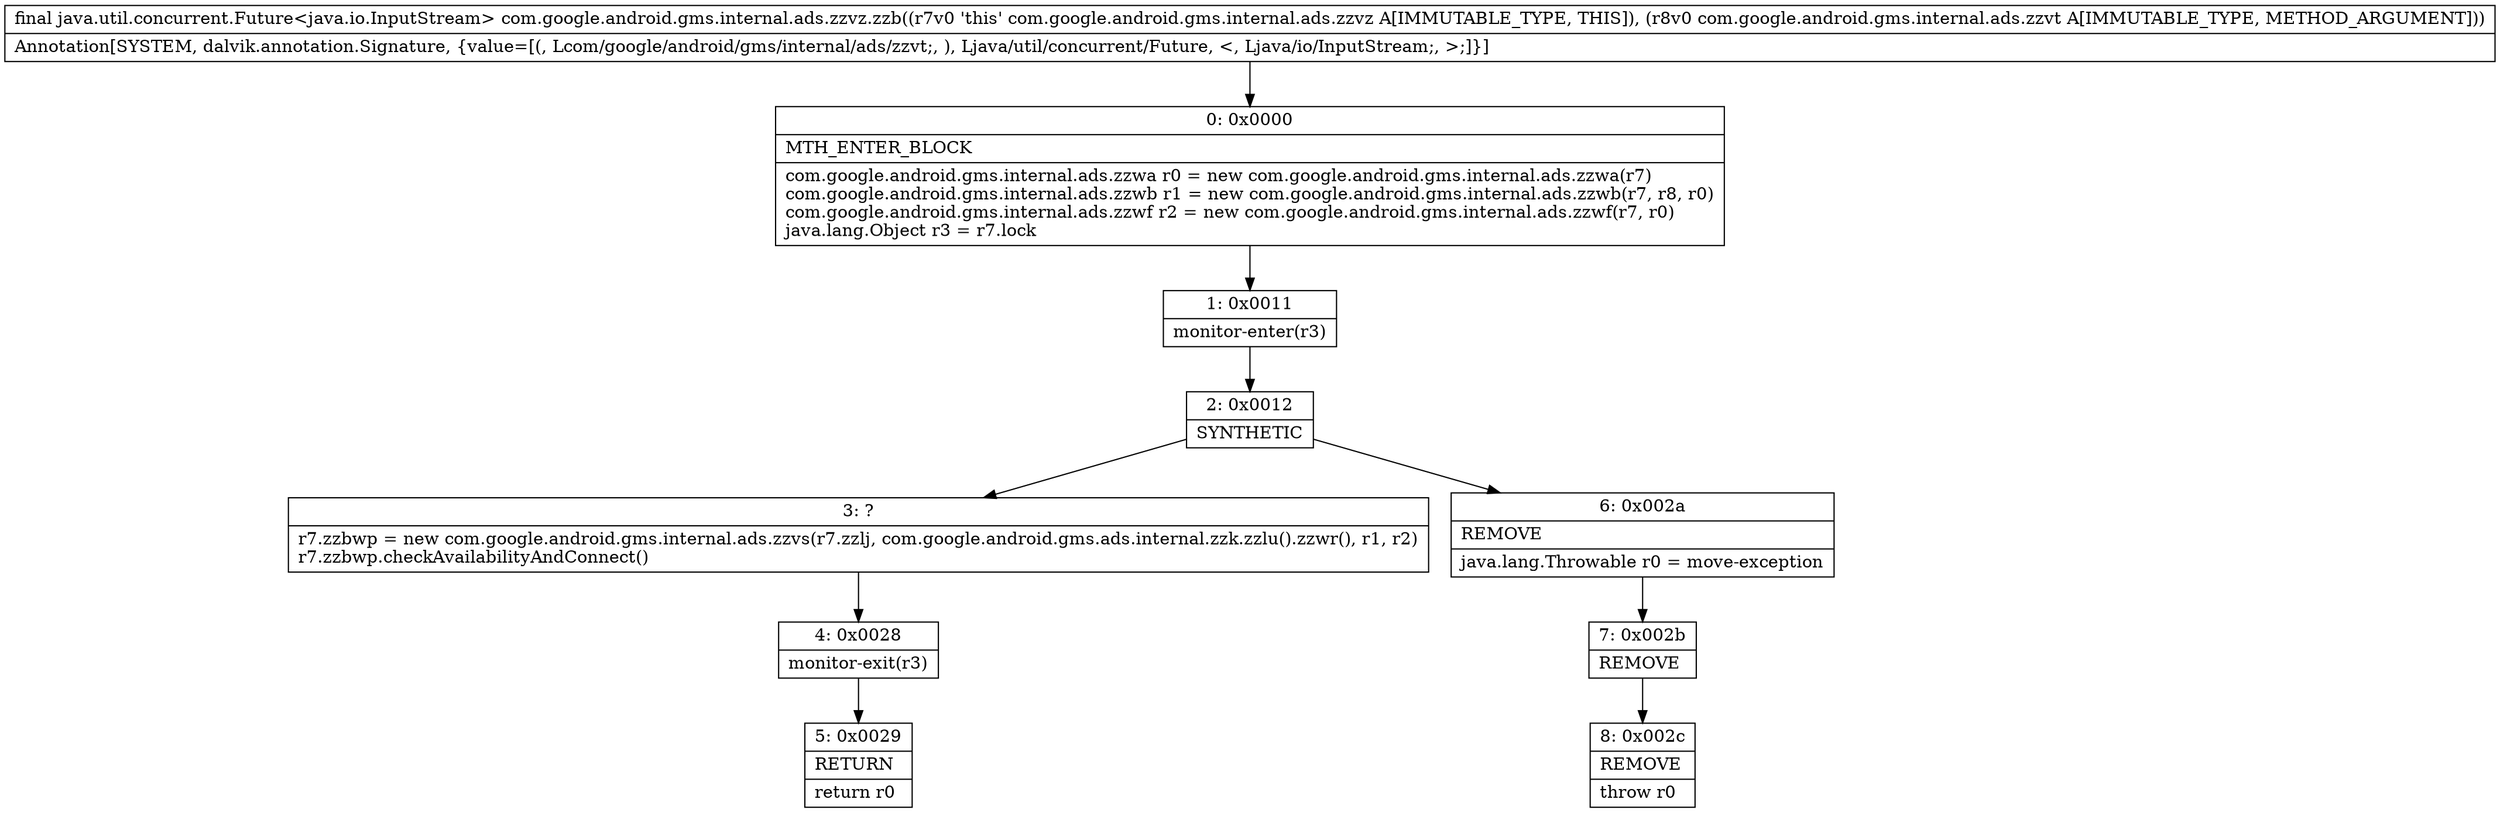 digraph "CFG forcom.google.android.gms.internal.ads.zzvz.zzb(Lcom\/google\/android\/gms\/internal\/ads\/zzvt;)Ljava\/util\/concurrent\/Future;" {
Node_0 [shape=record,label="{0\:\ 0x0000|MTH_ENTER_BLOCK\l|com.google.android.gms.internal.ads.zzwa r0 = new com.google.android.gms.internal.ads.zzwa(r7)\lcom.google.android.gms.internal.ads.zzwb r1 = new com.google.android.gms.internal.ads.zzwb(r7, r8, r0)\lcom.google.android.gms.internal.ads.zzwf r2 = new com.google.android.gms.internal.ads.zzwf(r7, r0)\ljava.lang.Object r3 = r7.lock\l}"];
Node_1 [shape=record,label="{1\:\ 0x0011|monitor\-enter(r3)\l}"];
Node_2 [shape=record,label="{2\:\ 0x0012|SYNTHETIC\l}"];
Node_3 [shape=record,label="{3\:\ ?|r7.zzbwp = new com.google.android.gms.internal.ads.zzvs(r7.zzlj, com.google.android.gms.ads.internal.zzk.zzlu().zzwr(), r1, r2)\lr7.zzbwp.checkAvailabilityAndConnect()\l}"];
Node_4 [shape=record,label="{4\:\ 0x0028|monitor\-exit(r3)\l}"];
Node_5 [shape=record,label="{5\:\ 0x0029|RETURN\l|return r0\l}"];
Node_6 [shape=record,label="{6\:\ 0x002a|REMOVE\l|java.lang.Throwable r0 = move\-exception\l}"];
Node_7 [shape=record,label="{7\:\ 0x002b|REMOVE\l}"];
Node_8 [shape=record,label="{8\:\ 0x002c|REMOVE\l|throw r0\l}"];
MethodNode[shape=record,label="{final java.util.concurrent.Future\<java.io.InputStream\> com.google.android.gms.internal.ads.zzvz.zzb((r7v0 'this' com.google.android.gms.internal.ads.zzvz A[IMMUTABLE_TYPE, THIS]), (r8v0 com.google.android.gms.internal.ads.zzvt A[IMMUTABLE_TYPE, METHOD_ARGUMENT]))  | Annotation[SYSTEM, dalvik.annotation.Signature, \{value=[(, Lcom\/google\/android\/gms\/internal\/ads\/zzvt;, ), Ljava\/util\/concurrent\/Future, \<, Ljava\/io\/InputStream;, \>;]\}]\l}"];
MethodNode -> Node_0;
Node_0 -> Node_1;
Node_1 -> Node_2;
Node_2 -> Node_3;
Node_2 -> Node_6;
Node_3 -> Node_4;
Node_4 -> Node_5;
Node_6 -> Node_7;
Node_7 -> Node_8;
}

